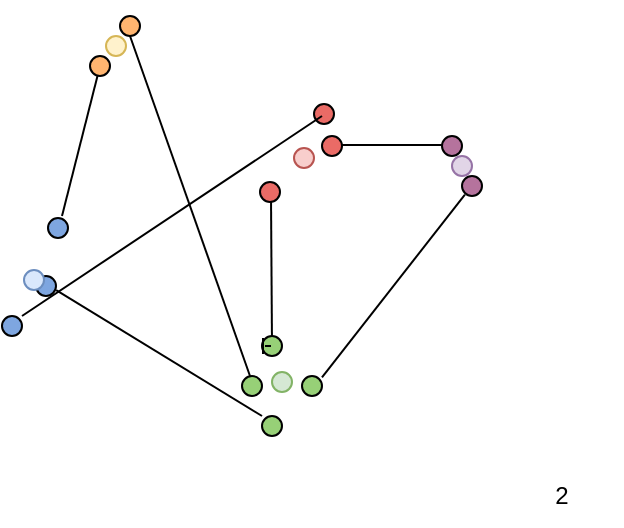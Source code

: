 <mxfile version="15.5.9" type="device"><diagram id="hONah3WAfhr1Wjk5RNia" name="Page-1"><mxGraphModel dx="702" dy="582" grid="1" gridSize="10" guides="1" tooltips="1" connect="1" arrows="1" fold="1" page="1" pageScale="1" pageWidth="400" pageHeight="300" math="0" shadow="0"><root><mxCell id="0"/><mxCell id="1" parent="0"/><mxCell id="gpHJCIJXBnooO_1f5_4y-4" value="" style="ellipse;whiteSpace=wrap;html=1;aspect=fixed;fillColor=#7EA6E0;" parent="1" vertex="1"><mxGeometry x="480" y="195" width="10" height="10" as="geometry"/></mxCell><mxCell id="gpHJCIJXBnooO_1f5_4y-5" value="" style="ellipse;whiteSpace=wrap;html=1;aspect=fixed;fillColor=#EA6B66;" parent="1" vertex="1"><mxGeometry x="636" y="89" width="10" height="10" as="geometry"/></mxCell><mxCell id="gpHJCIJXBnooO_1f5_4y-8" value="" style="ellipse;whiteSpace=wrap;html=1;aspect=fixed;fillColor=#97D077;" parent="1" vertex="1"><mxGeometry x="610" y="245" width="10" height="10" as="geometry"/></mxCell><mxCell id="gpHJCIJXBnooO_1f5_4y-11" value="" style="ellipse;whiteSpace=wrap;html=1;aspect=fixed;fillColor=#B5739D;" parent="1" vertex="1"><mxGeometry x="710" y="125" width="10" height="10" as="geometry"/></mxCell><mxCell id="gpHJCIJXBnooO_1f5_4y-19" value="" style="endArrow=ERone;startArrow=none;html=1;rounded=0;startFill=0;endFill=0;dashed=1;" parent="1" source="czq-_bekdPevJ8FLWqP--7" edge="1"><mxGeometry width="50" height="50" relative="1" as="geometry"><mxPoint x="510" y="145" as="sourcePoint"/><mxPoint x="530" y="65" as="targetPoint"/></mxGeometry></mxCell><mxCell id="gpHJCIJXBnooO_1f5_4y-20" value="" style="endArrow=none;startArrow=none;html=1;rounded=0;entryX=0;entryY=0;entryDx=0;entryDy=0;exitX=1;exitY=1;exitDx=0;exitDy=0;startFill=0;endFill=0;" parent="1" edge="1"><mxGeometry width="50" height="50" relative="1" as="geometry"><mxPoint x="507.076" y="182.076" as="sourcePoint"/><mxPoint x="610.004" y="245.004" as="targetPoint"/></mxGeometry></mxCell><mxCell id="gpHJCIJXBnooO_1f5_4y-21" value="" style="endArrow=none;startArrow=none;html=1;rounded=0;exitX=1;exitY=0;exitDx=0;exitDy=0;startFill=0;endFill=0;" parent="1" edge="1"><mxGeometry width="50" height="50" relative="1" as="geometry"><mxPoint x="639.996" y="225.734" as="sourcePoint"/><mxPoint x="711.46" y="134.27" as="targetPoint"/></mxGeometry></mxCell><mxCell id="gpHJCIJXBnooO_1f5_4y-22" value="" style="endArrow=none;startArrow=none;html=1;rounded=0;startFill=0;endFill=0;" parent="1" edge="1"><mxGeometry width="50" height="50" relative="1" as="geometry"><mxPoint x="650" y="109.5" as="sourcePoint"/><mxPoint x="700" y="109.5" as="targetPoint"/></mxGeometry></mxCell><mxCell id="gpHJCIJXBnooO_1f5_4y-23" value="" style="endArrow=none;startArrow=none;html=1;rounded=0;startFill=0;endFill=0;" parent="1" source="czq-_bekdPevJ8FLWqP--4" edge="1"><mxGeometry width="50" height="50" relative="1" as="geometry"><mxPoint x="614.5" y="210" as="sourcePoint"/><mxPoint x="614.5" y="135" as="targetPoint"/></mxGeometry></mxCell><mxCell id="gpHJCIJXBnooO_1f5_4y-25" value="" style="endArrow=none;startArrow=none;html=1;rounded=0;startFill=0;endFill=0;" parent="1" edge="1"><mxGeometry width="50" height="50" relative="1" as="geometry"><mxPoint x="490" y="195" as="sourcePoint"/><mxPoint x="640" y="95" as="targetPoint"/></mxGeometry></mxCell><mxCell id="gpHJCIJXBnooO_1f5_4y-27" value="" style="endArrow=ERone;startArrow=none;html=1;rounded=0;entryX=0.5;entryY=1;entryDx=0;entryDy=0;startFill=0;endFill=0;dashed=1;" parent="1" source="gpHJCIJXBnooO_1f5_4y-14" edge="1"><mxGeometry width="50" height="50" relative="1" as="geometry"><mxPoint x="604" y="225" as="sourcePoint"/><mxPoint x="544" y="45" as="targetPoint"/></mxGeometry></mxCell><mxCell id="czq-_bekdPevJ8FLWqP--1" value="" style="ellipse;whiteSpace=wrap;html=1;aspect=fixed;fillColor=#B5739D;" parent="1" vertex="1"><mxGeometry x="700" y="105" width="10" height="10" as="geometry"/></mxCell><mxCell id="czq-_bekdPevJ8FLWqP--3" value="" style="ellipse;whiteSpace=wrap;html=1;aspect=fixed;fillColor=#97D077;" parent="1" vertex="1"><mxGeometry x="630" y="225" width="10" height="10" as="geometry"/></mxCell><mxCell id="czq-_bekdPevJ8FLWqP--4" value="" style="ellipse;whiteSpace=wrap;html=1;aspect=fixed;fillColor=#97D077;" parent="1" vertex="1"><mxGeometry x="610" y="205" width="10" height="10" as="geometry"/></mxCell><mxCell id="czq-_bekdPevJ8FLWqP--5" value="" style="endArrow=none;startArrow=ERone;html=1;rounded=0;startFill=0;endFill=0;dashed=1;" parent="1" target="czq-_bekdPevJ8FLWqP--4" edge="1"><mxGeometry width="50" height="50" relative="1" as="geometry"><mxPoint x="614.5" y="210" as="sourcePoint"/><mxPoint x="614.5" y="135" as="targetPoint"/></mxGeometry></mxCell><mxCell id="czq-_bekdPevJ8FLWqP--6" value="" style="ellipse;whiteSpace=wrap;html=1;aspect=fixed;fillColor=#97D077;" parent="1" vertex="1"><mxGeometry x="600" y="225" width="10" height="10" as="geometry"/></mxCell><mxCell id="czq-_bekdPevJ8FLWqP--7" value="" style="ellipse;whiteSpace=wrap;html=1;aspect=fixed;fillColor=#FFB570;" parent="1" vertex="1"><mxGeometry x="524" y="65" width="10" height="10" as="geometry"/></mxCell><mxCell id="czq-_bekdPevJ8FLWqP--8" value="" style="endArrow=none;startArrow=none;html=1;rounded=0;startFill=0;endFill=0;" parent="1" target="czq-_bekdPevJ8FLWqP--7" edge="1"><mxGeometry width="50" height="50" relative="1" as="geometry"><mxPoint x="510" y="145" as="sourcePoint"/><mxPoint x="530" y="65" as="targetPoint"/></mxGeometry></mxCell><mxCell id="gpHJCIJXBnooO_1f5_4y-14" value="" style="ellipse;whiteSpace=wrap;html=1;aspect=fixed;fillColor=#FFB570;" parent="1" vertex="1"><mxGeometry x="539" y="45" width="10" height="10" as="geometry"/></mxCell><mxCell id="czq-_bekdPevJ8FLWqP--9" value="" style="endArrow=none;startArrow=none;html=1;rounded=0;entryX=0.5;entryY=1;entryDx=0;entryDy=0;startFill=0;endFill=0;" parent="1" target="gpHJCIJXBnooO_1f5_4y-14" edge="1"><mxGeometry width="50" height="50" relative="1" as="geometry"><mxPoint x="604" y="225" as="sourcePoint"/><mxPoint x="544" y="45" as="targetPoint"/></mxGeometry></mxCell><mxCell id="czq-_bekdPevJ8FLWqP--13" value="" style="ellipse;whiteSpace=wrap;html=1;aspect=fixed;fillColor=#7EA6E0;" parent="1" vertex="1"><mxGeometry x="497" y="175" width="10" height="10" as="geometry"/></mxCell><mxCell id="czq-_bekdPevJ8FLWqP--15" value="" style="ellipse;whiteSpace=wrap;html=1;aspect=fixed;fillColor=#EA6B66;" parent="1" vertex="1"><mxGeometry x="609" y="128" width="10" height="10" as="geometry"/></mxCell><mxCell id="czq-_bekdPevJ8FLWqP--16" value="" style="ellipse;whiteSpace=wrap;html=1;aspect=fixed;fillColor=#EA6B66;" parent="1" vertex="1"><mxGeometry x="640" y="105" width="10" height="10" as="geometry"/></mxCell><mxCell id="czq-_bekdPevJ8FLWqP--17" value="" style="ellipse;whiteSpace=wrap;html=1;aspect=fixed;fillColor=#7EA6E0;" parent="1" vertex="1"><mxGeometry x="503" y="146" width="10" height="10" as="geometry"/></mxCell><mxCell id="czq-_bekdPevJ8FLWqP--18" value="" style="ellipse;whiteSpace=wrap;html=1;aspect=fixed;fillColor=#d5e8d4;strokeColor=#82b366;" parent="1" vertex="1"><mxGeometry x="615" y="223" width="10" height="10" as="geometry"/></mxCell><mxCell id="czq-_bekdPevJ8FLWqP--19" value="" style="ellipse;whiteSpace=wrap;html=1;aspect=fixed;fillColor=#dae8fc;strokeColor=#6c8ebf;" parent="1" vertex="1"><mxGeometry x="491" y="172" width="10" height="10" as="geometry"/></mxCell><mxCell id="czq-_bekdPevJ8FLWqP--20" value="" style="ellipse;whiteSpace=wrap;html=1;aspect=fixed;fillColor=#fff2cc;strokeColor=#d6b656;" parent="1" vertex="1"><mxGeometry x="532" y="55" width="10" height="10" as="geometry"/></mxCell><mxCell id="czq-_bekdPevJ8FLWqP--21" value="" style="ellipse;whiteSpace=wrap;html=1;aspect=fixed;fillColor=#f8cecc;strokeColor=#b85450;" parent="1" vertex="1"><mxGeometry x="626" y="111" width="10" height="10" as="geometry"/></mxCell><mxCell id="czq-_bekdPevJ8FLWqP--22" value="" style="ellipse;whiteSpace=wrap;html=1;aspect=fixed;fillColor=#e1d5e7;strokeColor=#9673a6;" parent="1" vertex="1"><mxGeometry x="705" y="115" width="10" height="10" as="geometry"/></mxCell><mxCell id="OTK1ij46rcJPYmB12QP6-1" value="2" style="text;html=1;strokeColor=none;fillColor=none;align=center;verticalAlign=middle;whiteSpace=wrap;rounded=0;" vertex="1" parent="1"><mxGeometry x="730" y="270" width="60" height="30" as="geometry"/></mxCell></root></mxGraphModel></diagram></mxfile>